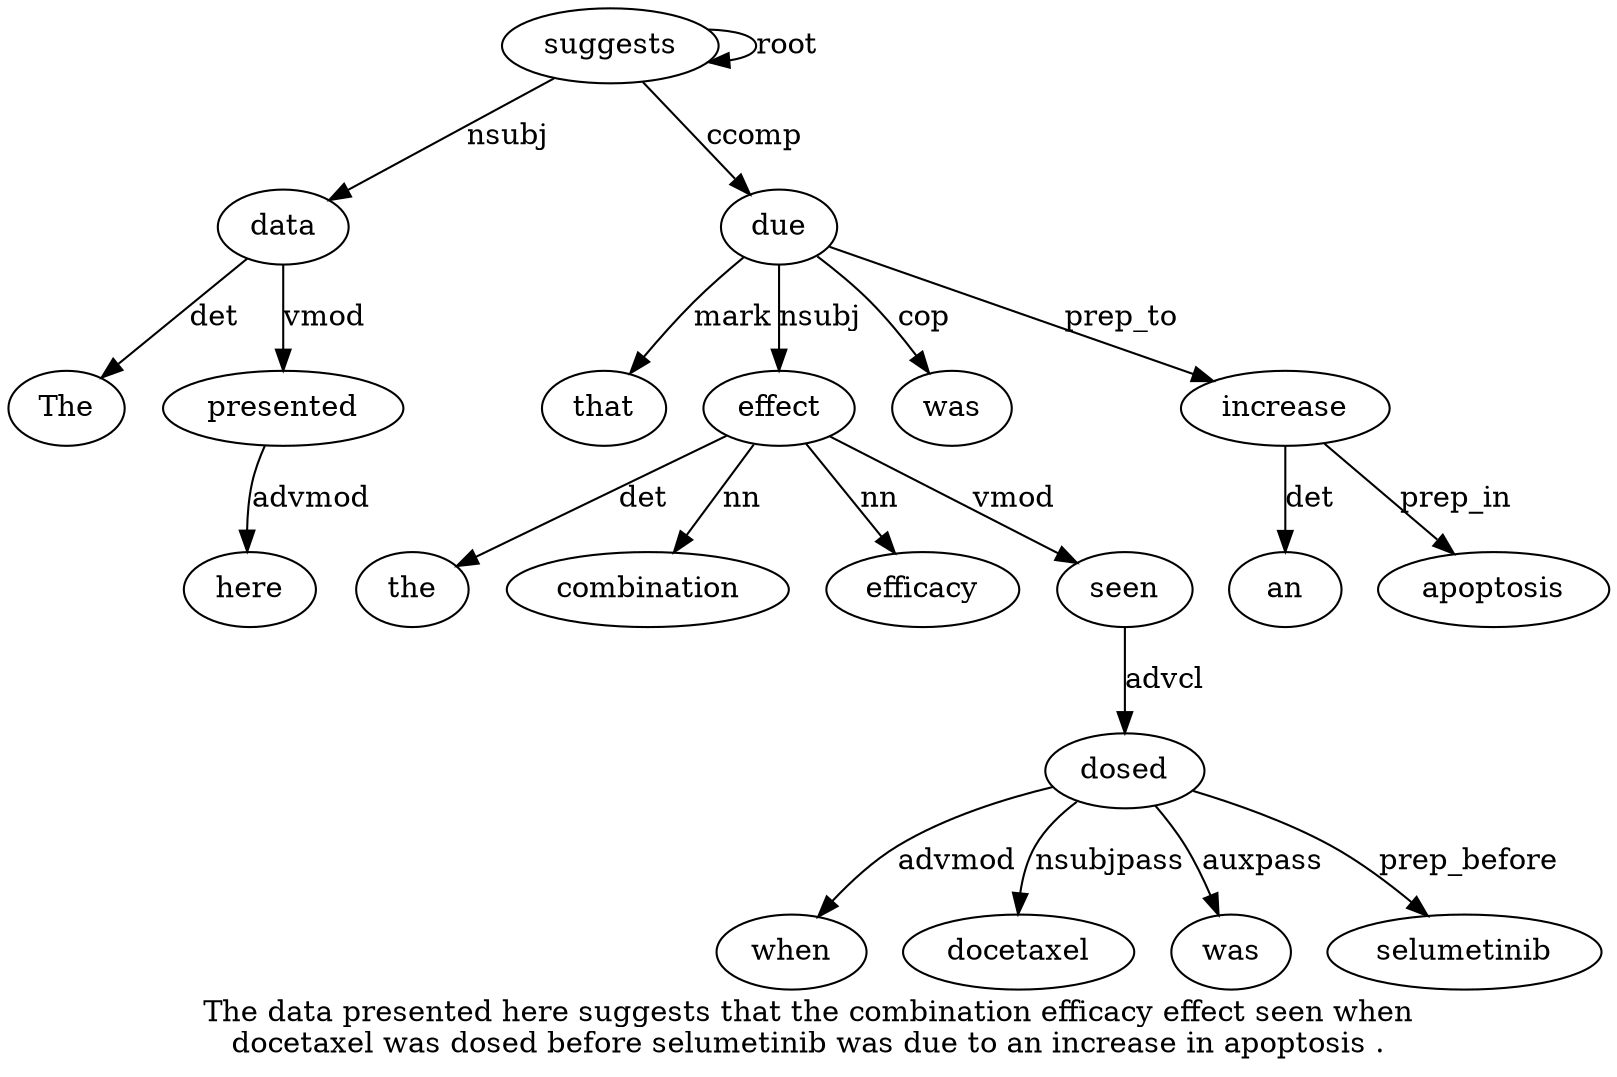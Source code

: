 digraph "The data presented here suggests that the combination efficacy effect seen when docetaxel was dosed before selumetinib was due to an increase in apoptosis ." {
label="The data presented here suggests that the combination efficacy effect seen when
docetaxel was dosed before selumetinib was due to an increase in apoptosis .";
data2 [style=filled, fillcolor=white, label=data];
The1 [style=filled, fillcolor=white, label=The];
data2 -> The1  [label=det];
suggests5 [style=filled, fillcolor=white, label=suggests];
suggests5 -> data2  [label=nsubj];
presented3 [style=filled, fillcolor=white, label=presented];
data2 -> presented3  [label=vmod];
here4 [style=filled, fillcolor=white, label=here];
presented3 -> here4  [label=advmod];
suggests5 -> suggests5  [label=root];
due19 [style=filled, fillcolor=white, label=due];
that6 [style=filled, fillcolor=white, label=that];
due19 -> that6  [label=mark];
effect10 [style=filled, fillcolor=white, label=effect];
the7 [style=filled, fillcolor=white, label=the];
effect10 -> the7  [label=det];
combination8 [style=filled, fillcolor=white, label=combination];
effect10 -> combination8  [label=nn];
efficacy9 [style=filled, fillcolor=white, label=efficacy];
effect10 -> efficacy9  [label=nn];
due19 -> effect10  [label=nsubj];
seen11 [style=filled, fillcolor=white, label=seen];
effect10 -> seen11  [label=vmod];
dosed15 [style=filled, fillcolor=white, label=dosed];
when12 [style=filled, fillcolor=white, label=when];
dosed15 -> when12  [label=advmod];
docetaxel13 [style=filled, fillcolor=white, label=docetaxel];
dosed15 -> docetaxel13  [label=nsubjpass];
was14 [style=filled, fillcolor=white, label=was];
dosed15 -> was14  [label=auxpass];
seen11 -> dosed15  [label=advcl];
selumetinib17 [style=filled, fillcolor=white, label=selumetinib];
dosed15 -> selumetinib17  [label=prep_before];
was18 [style=filled, fillcolor=white, label=was];
due19 -> was18  [label=cop];
suggests5 -> due19  [label=ccomp];
increase22 [style=filled, fillcolor=white, label=increase];
an21 [style=filled, fillcolor=white, label=an];
increase22 -> an21  [label=det];
due19 -> increase22  [label=prep_to];
apoptosis24 [style=filled, fillcolor=white, label=apoptosis];
increase22 -> apoptosis24  [label=prep_in];
}

